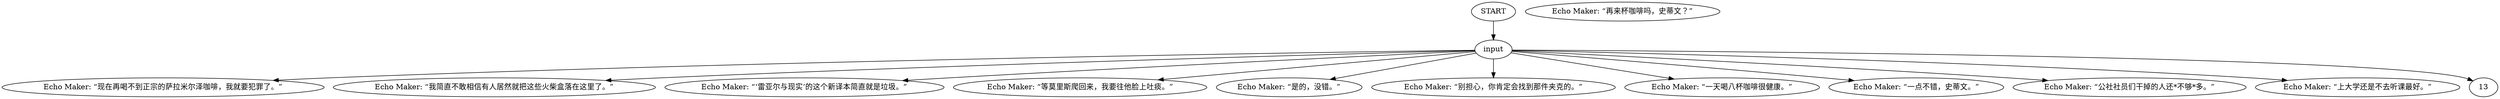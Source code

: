 # APT / ECHO MAKER barks
# Echo Maker's barks in the underground reading room
# ==================================================
digraph G {
	  0 [label="START"];
	  1 [label="input"];
	  2 [label="Echo Maker: “现在再喝不到正宗的萨拉米尔泽咖啡，我就要犯罪了。”"];
	  3 [label="Echo Maker: “我简直不敢相信有人居然就把这些火柴盒落在这里了。”"];
	  4 [label="Echo Maker: “‘雷亚尔与现实’的这个新译本简直就是垃圾。”"];
	  5 [label="Echo Maker: “等莫里斯爬回来，我要往他脸上吐痰。”"];
	  6 [label="Echo Maker: “是的，没错。”"];
	  7 [label="Echo Maker: “别担心，你肯定会找到那件夹克的。”"];
	  8 [label="Echo Maker: “一天喝八杯咖啡很健康。”"];
	  9 [label="Echo Maker: “再来杯咖啡吗，史蒂文？”"];
	  10 [label="Echo Maker: “一点不错，史蒂文。”"];
	  11 [label="Echo Maker: “公社社员们干掉的人还*不够*多。”"];
	  12 [label="Echo Maker: “上大学还是不去听课最好。”"];
	  0 -> 1
	  1 -> 2
	  1 -> 3
	  1 -> 4
	  1 -> 5
	  1 -> 6
	  1 -> 7
	  1 -> 8
	  1 -> 10
	  1 -> 11
	  1 -> 12
	  1 -> 13
}

